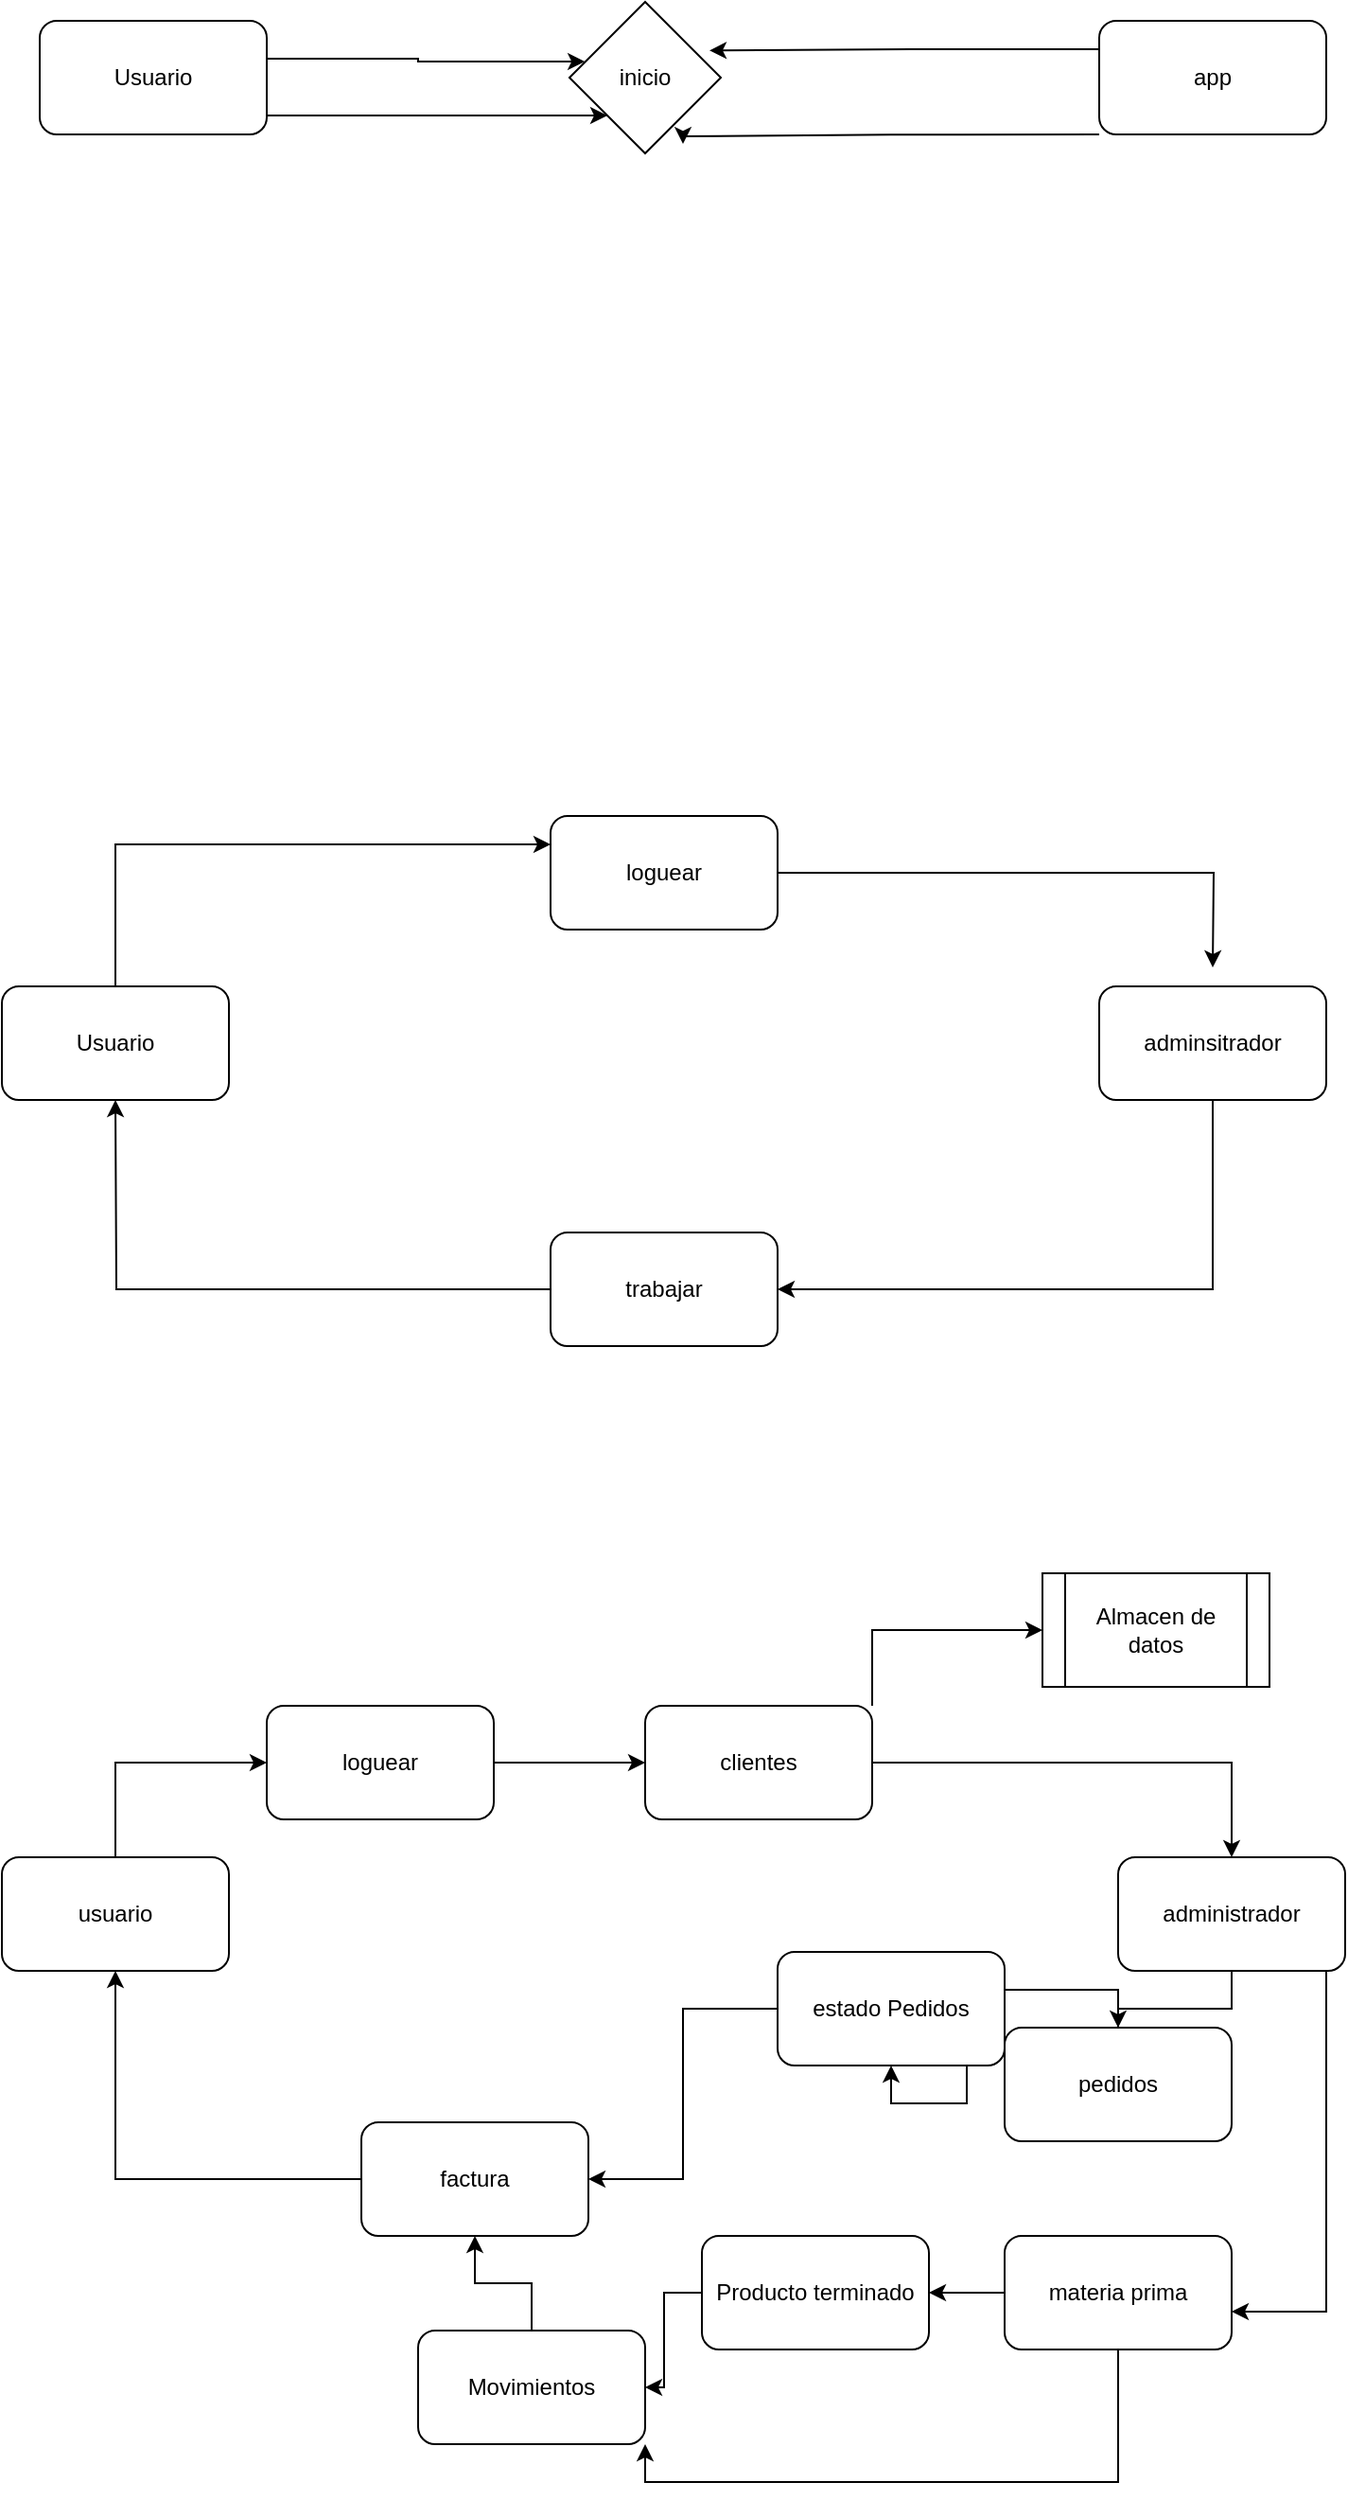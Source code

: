 <mxfile version="23.1.8" type="google">
  <diagram id="C5RBs43oDa-KdzZeNtuy" name="Page-1">
    <mxGraphModel grid="1" page="1" gridSize="10" guides="1" tooltips="1" connect="1" arrows="1" fold="1" pageScale="1" pageWidth="827" pageHeight="1169" math="0" shadow="0">
      <root>
        <mxCell id="WIyWlLk6GJQsqaUBKTNV-0" />
        <mxCell id="WIyWlLk6GJQsqaUBKTNV-1" parent="WIyWlLk6GJQsqaUBKTNV-0" />
        <mxCell id="y3zzz-iCeHu50V3-HveZ-5" style="edgeStyle=orthogonalEdgeStyle;rounded=0;orthogonalLoop=1;jettySize=auto;html=1;exitX=1;exitY=0.75;exitDx=0;exitDy=0;entryX=0;entryY=1;entryDx=0;entryDy=0;" edge="1" parent="WIyWlLk6GJQsqaUBKTNV-1" source="y3zzz-iCeHu50V3-HveZ-0" target="y3zzz-iCeHu50V3-HveZ-1">
          <mxGeometry relative="1" as="geometry">
            <Array as="points">
              <mxPoint x="190" y="230" />
            </Array>
          </mxGeometry>
        </mxCell>
        <mxCell id="y3zzz-iCeHu50V3-HveZ-0" value="Usuario" style="rounded=1;whiteSpace=wrap;html=1;" vertex="1" parent="WIyWlLk6GJQsqaUBKTNV-1">
          <mxGeometry x="70" y="180" width="120" height="60" as="geometry" />
        </mxCell>
        <mxCell id="y3zzz-iCeHu50V3-HveZ-1" value="inicio" style="rhombus;whiteSpace=wrap;html=1;" vertex="1" parent="WIyWlLk6GJQsqaUBKTNV-1">
          <mxGeometry x="350" y="170" width="80" height="80" as="geometry" />
        </mxCell>
        <mxCell id="y3zzz-iCeHu50V3-HveZ-7" style="edgeStyle=orthogonalEdgeStyle;rounded=0;orthogonalLoop=1;jettySize=auto;html=1;exitX=0;exitY=0.75;exitDx=0;exitDy=0;entryX=1;entryY=1;entryDx=0;entryDy=0;" edge="1" parent="WIyWlLk6GJQsqaUBKTNV-1">
          <mxGeometry relative="1" as="geometry">
            <mxPoint x="630" y="240.06" as="sourcePoint" />
            <mxPoint x="410" y="245.06" as="targetPoint" />
            <Array as="points">
              <mxPoint x="520" y="240" />
              <mxPoint x="410" y="241" />
            </Array>
          </mxGeometry>
        </mxCell>
        <mxCell id="y3zzz-iCeHu50V3-HveZ-3" value="app" style="rounded=1;whiteSpace=wrap;html=1;" vertex="1" parent="WIyWlLk6GJQsqaUBKTNV-1">
          <mxGeometry x="630" y="180" width="120" height="60" as="geometry" />
        </mxCell>
        <mxCell id="y3zzz-iCeHu50V3-HveZ-4" style="edgeStyle=orthogonalEdgeStyle;rounded=0;orthogonalLoop=1;jettySize=auto;html=1;exitX=1;exitY=0.25;exitDx=0;exitDy=0;entryX=0.101;entryY=0.394;entryDx=0;entryDy=0;entryPerimeter=0;" edge="1" parent="WIyWlLk6GJQsqaUBKTNV-1" source="y3zzz-iCeHu50V3-HveZ-0" target="y3zzz-iCeHu50V3-HveZ-1">
          <mxGeometry relative="1" as="geometry">
            <Array as="points">
              <mxPoint x="190" y="200" />
              <mxPoint x="270" y="200" />
              <mxPoint x="270" y="202" />
            </Array>
          </mxGeometry>
        </mxCell>
        <mxCell id="y3zzz-iCeHu50V3-HveZ-6" style="edgeStyle=orthogonalEdgeStyle;rounded=0;orthogonalLoop=1;jettySize=auto;html=1;exitX=0;exitY=0.25;exitDx=0;exitDy=0;entryX=0.925;entryY=0.321;entryDx=0;entryDy=0;entryPerimeter=0;" edge="1" parent="WIyWlLk6GJQsqaUBKTNV-1" source="y3zzz-iCeHu50V3-HveZ-3" target="y3zzz-iCeHu50V3-HveZ-1">
          <mxGeometry relative="1" as="geometry" />
        </mxCell>
        <mxCell id="y3zzz-iCeHu50V3-HveZ-11" style="edgeStyle=orthogonalEdgeStyle;rounded=0;orthogonalLoop=1;jettySize=auto;html=1;entryX=0;entryY=0.25;entryDx=0;entryDy=0;exitX=0.5;exitY=0;exitDx=0;exitDy=0;" edge="1" parent="WIyWlLk6GJQsqaUBKTNV-1" source="y3zzz-iCeHu50V3-HveZ-8" target="y3zzz-iCeHu50V3-HveZ-9">
          <mxGeometry relative="1" as="geometry" />
        </mxCell>
        <mxCell id="y3zzz-iCeHu50V3-HveZ-8" value="Usuario" style="rounded=1;whiteSpace=wrap;html=1;" vertex="1" parent="WIyWlLk6GJQsqaUBKTNV-1">
          <mxGeometry x="50" y="690" width="120" height="60" as="geometry" />
        </mxCell>
        <mxCell id="y3zzz-iCeHu50V3-HveZ-12" style="edgeStyle=orthogonalEdgeStyle;rounded=0;orthogonalLoop=1;jettySize=auto;html=1;" edge="1" parent="WIyWlLk6GJQsqaUBKTNV-1" source="y3zzz-iCeHu50V3-HveZ-9">
          <mxGeometry relative="1" as="geometry">
            <mxPoint x="690" y="680" as="targetPoint" />
          </mxGeometry>
        </mxCell>
        <mxCell id="y3zzz-iCeHu50V3-HveZ-9" value="loguear" style="rounded=1;whiteSpace=wrap;html=1;" vertex="1" parent="WIyWlLk6GJQsqaUBKTNV-1">
          <mxGeometry x="340" y="600" width="120" height="60" as="geometry" />
        </mxCell>
        <mxCell id="y3zzz-iCeHu50V3-HveZ-15" style="edgeStyle=orthogonalEdgeStyle;rounded=0;orthogonalLoop=1;jettySize=auto;html=1;entryX=1;entryY=0.5;entryDx=0;entryDy=0;exitX=0.5;exitY=1;exitDx=0;exitDy=0;" edge="1" parent="WIyWlLk6GJQsqaUBKTNV-1" source="y3zzz-iCeHu50V3-HveZ-13" target="y3zzz-iCeHu50V3-HveZ-14">
          <mxGeometry relative="1" as="geometry" />
        </mxCell>
        <mxCell id="y3zzz-iCeHu50V3-HveZ-13" value="adminsitrador" style="rounded=1;whiteSpace=wrap;html=1;" vertex="1" parent="WIyWlLk6GJQsqaUBKTNV-1">
          <mxGeometry x="630" y="690" width="120" height="60" as="geometry" />
        </mxCell>
        <mxCell id="y3zzz-iCeHu50V3-HveZ-16" style="edgeStyle=orthogonalEdgeStyle;rounded=0;orthogonalLoop=1;jettySize=auto;html=1;" edge="1" parent="WIyWlLk6GJQsqaUBKTNV-1" source="y3zzz-iCeHu50V3-HveZ-14">
          <mxGeometry relative="1" as="geometry">
            <mxPoint x="110" y="750" as="targetPoint" />
          </mxGeometry>
        </mxCell>
        <mxCell id="y3zzz-iCeHu50V3-HveZ-14" value="trabajar" style="rounded=1;whiteSpace=wrap;html=1;" vertex="1" parent="WIyWlLk6GJQsqaUBKTNV-1">
          <mxGeometry x="340" y="820" width="120" height="60" as="geometry" />
        </mxCell>
        <mxCell id="y3zzz-iCeHu50V3-HveZ-19" style="edgeStyle=orthogonalEdgeStyle;rounded=0;orthogonalLoop=1;jettySize=auto;html=1;entryX=0;entryY=0.5;entryDx=0;entryDy=0;exitX=0.5;exitY=0;exitDx=0;exitDy=0;" edge="1" parent="WIyWlLk6GJQsqaUBKTNV-1" source="y3zzz-iCeHu50V3-HveZ-17" target="y3zzz-iCeHu50V3-HveZ-18">
          <mxGeometry relative="1" as="geometry" />
        </mxCell>
        <mxCell id="y3zzz-iCeHu50V3-HveZ-17" value="usuario" style="rounded=1;whiteSpace=wrap;html=1;" vertex="1" parent="WIyWlLk6GJQsqaUBKTNV-1">
          <mxGeometry x="50" y="1150" width="120" height="60" as="geometry" />
        </mxCell>
        <mxCell id="y3zzz-iCeHu50V3-HveZ-21" value="" style="edgeStyle=orthogonalEdgeStyle;rounded=0;orthogonalLoop=1;jettySize=auto;html=1;" edge="1" parent="WIyWlLk6GJQsqaUBKTNV-1" source="y3zzz-iCeHu50V3-HveZ-18" target="y3zzz-iCeHu50V3-HveZ-20">
          <mxGeometry relative="1" as="geometry" />
        </mxCell>
        <mxCell id="y3zzz-iCeHu50V3-HveZ-18" value="loguear" style="rounded=1;whiteSpace=wrap;html=1;" vertex="1" parent="WIyWlLk6GJQsqaUBKTNV-1">
          <mxGeometry x="190" y="1070" width="120" height="60" as="geometry" />
        </mxCell>
        <mxCell id="y3zzz-iCeHu50V3-HveZ-23" style="edgeStyle=orthogonalEdgeStyle;rounded=0;orthogonalLoop=1;jettySize=auto;html=1;exitX=1;exitY=0;exitDx=0;exitDy=0;entryX=0;entryY=0.5;entryDx=0;entryDy=0;" edge="1" parent="WIyWlLk6GJQsqaUBKTNV-1" source="y3zzz-iCeHu50V3-HveZ-20" target="y3zzz-iCeHu50V3-HveZ-22">
          <mxGeometry relative="1" as="geometry" />
        </mxCell>
        <mxCell id="y3zzz-iCeHu50V3-HveZ-25" style="edgeStyle=orthogonalEdgeStyle;rounded=0;orthogonalLoop=1;jettySize=auto;html=1;entryX=0.5;entryY=0;entryDx=0;entryDy=0;" edge="1" parent="WIyWlLk6GJQsqaUBKTNV-1" source="y3zzz-iCeHu50V3-HveZ-20" target="y3zzz-iCeHu50V3-HveZ-24">
          <mxGeometry relative="1" as="geometry" />
        </mxCell>
        <mxCell id="y3zzz-iCeHu50V3-HveZ-20" value="clientes" style="whiteSpace=wrap;html=1;rounded=1;" vertex="1" parent="WIyWlLk6GJQsqaUBKTNV-1">
          <mxGeometry x="390" y="1070" width="120" height="60" as="geometry" />
        </mxCell>
        <mxCell id="y3zzz-iCeHu50V3-HveZ-22" value="Almacen de datos" style="shape=process;whiteSpace=wrap;html=1;backgroundOutline=1;" vertex="1" parent="WIyWlLk6GJQsqaUBKTNV-1">
          <mxGeometry x="600" y="1000" width="120" height="60" as="geometry" />
        </mxCell>
        <mxCell id="y3zzz-iCeHu50V3-HveZ-27" value="" style="edgeStyle=orthogonalEdgeStyle;rounded=0;orthogonalLoop=1;jettySize=auto;html=1;" edge="1" parent="WIyWlLk6GJQsqaUBKTNV-1" source="y3zzz-iCeHu50V3-HveZ-24" target="y3zzz-iCeHu50V3-HveZ-26">
          <mxGeometry relative="1" as="geometry" />
        </mxCell>
        <mxCell id="y3zzz-iCeHu50V3-HveZ-31" style="edgeStyle=orthogonalEdgeStyle;rounded=0;orthogonalLoop=1;jettySize=auto;html=1;" edge="1" parent="WIyWlLk6GJQsqaUBKTNV-1" target="y3zzz-iCeHu50V3-HveZ-32">
          <mxGeometry relative="1" as="geometry">
            <mxPoint x="680" y="1380" as="targetPoint" />
            <mxPoint x="750" y="1210" as="sourcePoint" />
            <Array as="points">
              <mxPoint x="750" y="1390" />
              <mxPoint x="680" y="1390" />
            </Array>
          </mxGeometry>
        </mxCell>
        <mxCell id="y3zzz-iCeHu50V3-HveZ-24" value="administrador" style="rounded=1;whiteSpace=wrap;html=1;" vertex="1" parent="WIyWlLk6GJQsqaUBKTNV-1">
          <mxGeometry x="640" y="1150" width="120" height="60" as="geometry" />
        </mxCell>
        <mxCell id="y3zzz-iCeHu50V3-HveZ-29" value="" style="edgeStyle=orthogonalEdgeStyle;rounded=0;orthogonalLoop=1;jettySize=auto;html=1;" edge="1" parent="WIyWlLk6GJQsqaUBKTNV-1" source="y3zzz-iCeHu50V3-HveZ-26" target="y3zzz-iCeHu50V3-HveZ-28">
          <mxGeometry relative="1" as="geometry" />
        </mxCell>
        <mxCell id="y3zzz-iCeHu50V3-HveZ-26" value="pedidos" style="whiteSpace=wrap;html=1;rounded=1;" vertex="1" parent="WIyWlLk6GJQsqaUBKTNV-1">
          <mxGeometry x="580" y="1240" width="120" height="60" as="geometry" />
        </mxCell>
        <mxCell id="y3zzz-iCeHu50V3-HveZ-42" style="edgeStyle=orthogonalEdgeStyle;rounded=0;orthogonalLoop=1;jettySize=auto;html=1;entryX=1;entryY=0.5;entryDx=0;entryDy=0;" edge="1" parent="WIyWlLk6GJQsqaUBKTNV-1" source="y3zzz-iCeHu50V3-HveZ-28" target="y3zzz-iCeHu50V3-HveZ-41">
          <mxGeometry relative="1" as="geometry" />
        </mxCell>
        <mxCell id="y3zzz-iCeHu50V3-HveZ-28" value="estado Pedidos" style="whiteSpace=wrap;html=1;rounded=1;" vertex="1" parent="WIyWlLk6GJQsqaUBKTNV-1">
          <mxGeometry x="460" y="1200" width="120" height="60" as="geometry" />
        </mxCell>
        <mxCell id="y3zzz-iCeHu50V3-HveZ-35" style="edgeStyle=orthogonalEdgeStyle;rounded=0;orthogonalLoop=1;jettySize=auto;html=1;" edge="1" parent="WIyWlLk6GJQsqaUBKTNV-1" source="y3zzz-iCeHu50V3-HveZ-32" target="y3zzz-iCeHu50V3-HveZ-36">
          <mxGeometry relative="1" as="geometry">
            <mxPoint x="480" y="1380" as="targetPoint" />
          </mxGeometry>
        </mxCell>
        <mxCell id="y3zzz-iCeHu50V3-HveZ-39" style="edgeStyle=orthogonalEdgeStyle;rounded=0;orthogonalLoop=1;jettySize=auto;html=1;entryX=1;entryY=1;entryDx=0;entryDy=0;exitX=0.5;exitY=1;exitDx=0;exitDy=0;" edge="1" parent="WIyWlLk6GJQsqaUBKTNV-1" source="y3zzz-iCeHu50V3-HveZ-32" target="y3zzz-iCeHu50V3-HveZ-38">
          <mxGeometry relative="1" as="geometry" />
        </mxCell>
        <mxCell id="y3zzz-iCeHu50V3-HveZ-32" value="materia prima" style="rounded=1;whiteSpace=wrap;html=1;" vertex="1" parent="WIyWlLk6GJQsqaUBKTNV-1">
          <mxGeometry x="580" y="1350" width="120" height="60" as="geometry" />
        </mxCell>
        <mxCell id="y3zzz-iCeHu50V3-HveZ-37" style="edgeStyle=orthogonalEdgeStyle;rounded=0;orthogonalLoop=1;jettySize=auto;html=1;" edge="1" parent="WIyWlLk6GJQsqaUBKTNV-1" source="y3zzz-iCeHu50V3-HveZ-36" target="y3zzz-iCeHu50V3-HveZ-38">
          <mxGeometry relative="1" as="geometry">
            <mxPoint x="350" y="1380" as="targetPoint" />
          </mxGeometry>
        </mxCell>
        <mxCell id="y3zzz-iCeHu50V3-HveZ-36" value="Producto terminado" style="rounded=1;whiteSpace=wrap;html=1;" vertex="1" parent="WIyWlLk6GJQsqaUBKTNV-1">
          <mxGeometry x="420" y="1350" width="120" height="60" as="geometry" />
        </mxCell>
        <mxCell id="y3zzz-iCeHu50V3-HveZ-40" style="edgeStyle=orthogonalEdgeStyle;rounded=0;orthogonalLoop=1;jettySize=auto;html=1;" edge="1" parent="WIyWlLk6GJQsqaUBKTNV-1" source="y3zzz-iCeHu50V3-HveZ-38" target="y3zzz-iCeHu50V3-HveZ-41">
          <mxGeometry relative="1" as="geometry">
            <mxPoint x="300" y="1320" as="targetPoint" />
          </mxGeometry>
        </mxCell>
        <mxCell id="y3zzz-iCeHu50V3-HveZ-38" value="Movimientos" style="rounded=1;whiteSpace=wrap;html=1;" vertex="1" parent="WIyWlLk6GJQsqaUBKTNV-1">
          <mxGeometry x="270" y="1400" width="120" height="60" as="geometry" />
        </mxCell>
        <mxCell id="y3zzz-iCeHu50V3-HveZ-43" style="edgeStyle=orthogonalEdgeStyle;rounded=0;orthogonalLoop=1;jettySize=auto;html=1;entryX=0.5;entryY=1;entryDx=0;entryDy=0;" edge="1" parent="WIyWlLk6GJQsqaUBKTNV-1" source="y3zzz-iCeHu50V3-HveZ-41" target="y3zzz-iCeHu50V3-HveZ-17">
          <mxGeometry relative="1" as="geometry" />
        </mxCell>
        <mxCell id="y3zzz-iCeHu50V3-HveZ-41" value="factura" style="rounded=1;whiteSpace=wrap;html=1;" vertex="1" parent="WIyWlLk6GJQsqaUBKTNV-1">
          <mxGeometry x="240" y="1290" width="120" height="60" as="geometry" />
        </mxCell>
      </root>
    </mxGraphModel>
  </diagram>
</mxfile>
